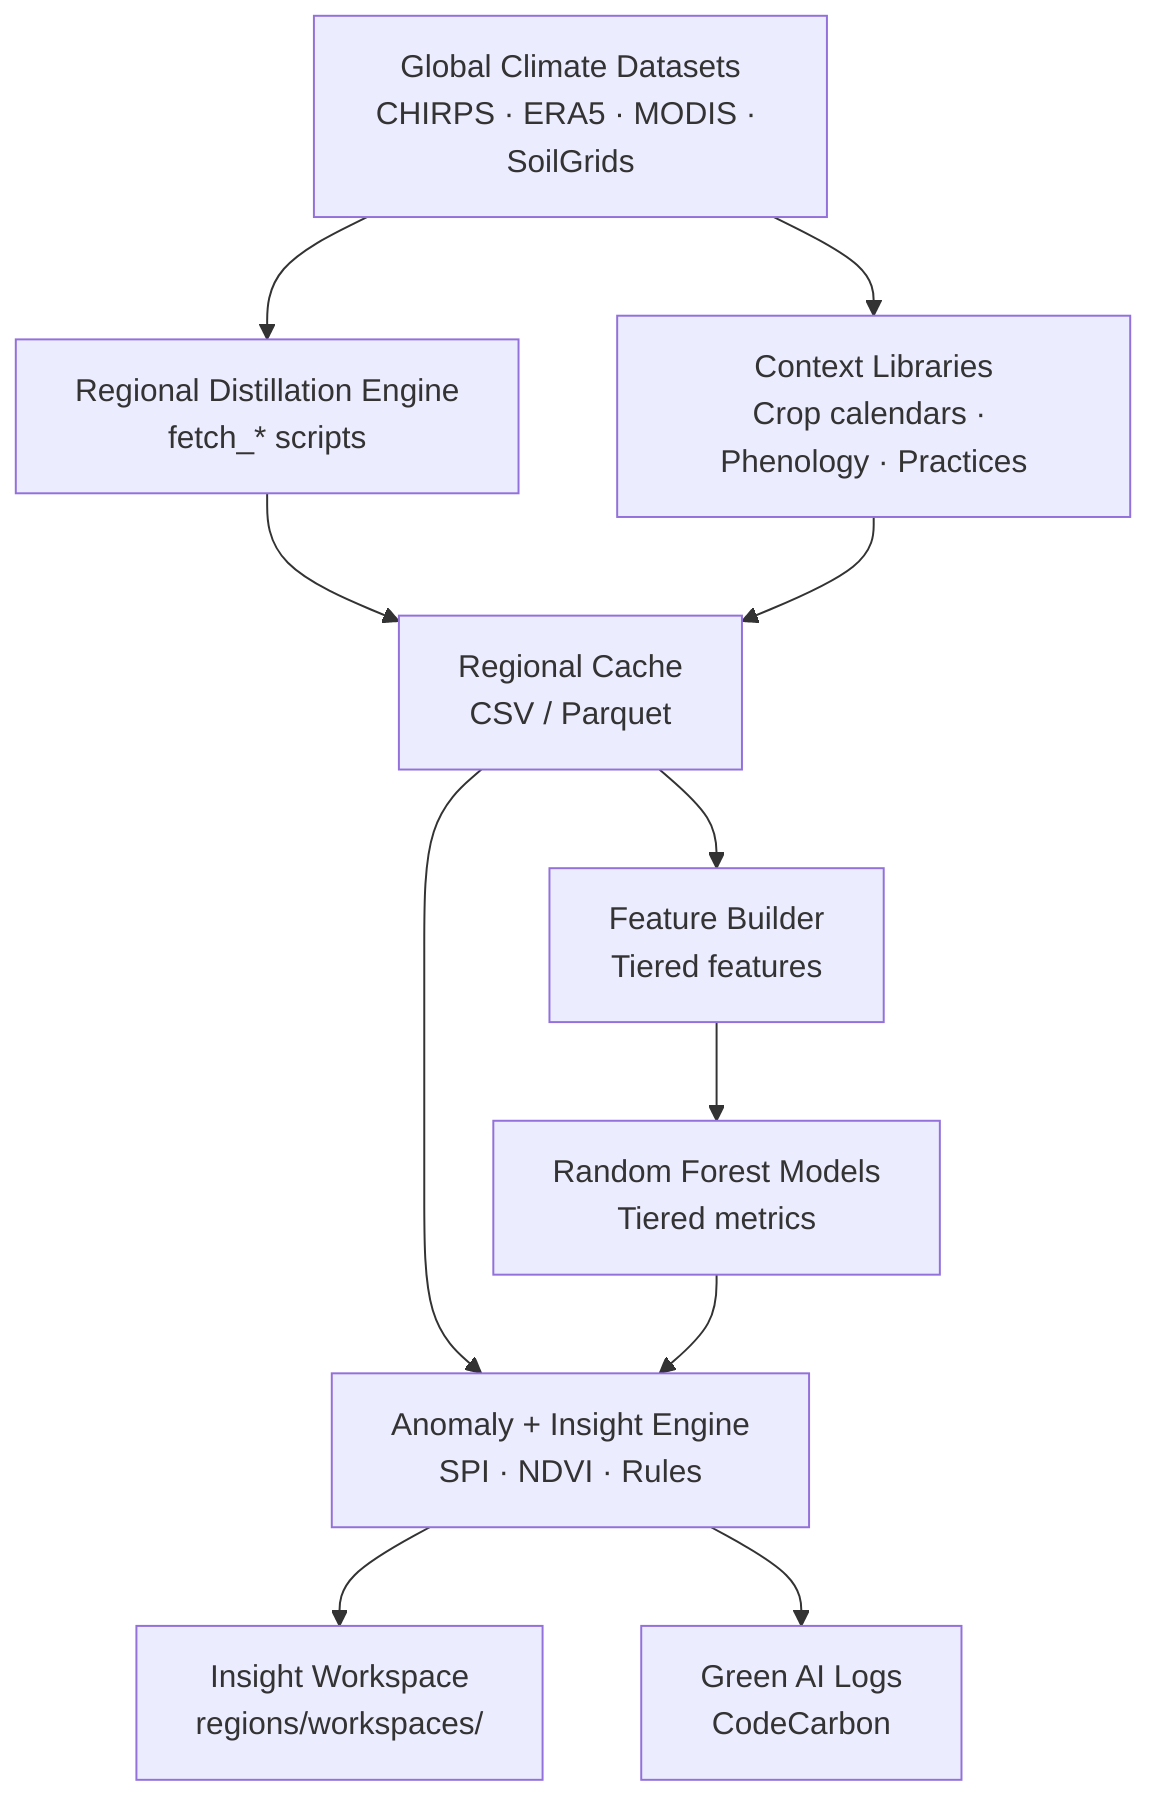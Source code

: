 %% Situated Insight architecture diagram
flowchart TD
    A[Global Climate Datasets\nCHIRPS · ERA5 · MODIS · SoilGrids] --> B[Regional Distillation Engine\nfetch_* scripts]
    A --> C[Context Libraries\nCrop calendars · Phenology · Practices]
    B --> D[Regional Cache\nCSV / Parquet]
    C --> D
    D --> E[Feature Builder\nTiered features]
    E --> F[Random Forest Models\nTiered metrics]
    D --> G[Anomaly + Insight Engine\nSPI · NDVI · Rules]
    F --> G
    G --> H[Insight Workspace\nregions/workspaces/<region>]
    G --> I[Green AI Logs\nCodeCarbon]